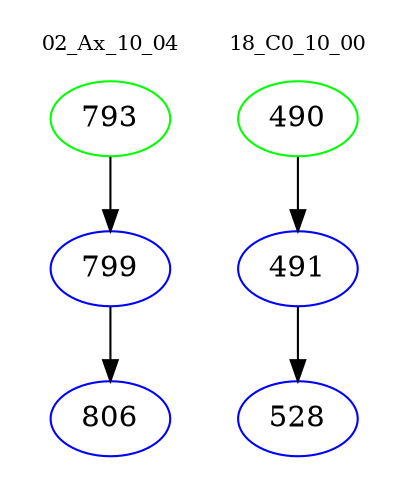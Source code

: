 digraph{
subgraph cluster_0 {
color = white
label = "02_Ax_10_04";
fontsize=10;
T0_793 [label="793", color="green"]
T0_793 -> T0_799 [color="black"]
T0_799 [label="799", color="blue"]
T0_799 -> T0_806 [color="black"]
T0_806 [label="806", color="blue"]
}
subgraph cluster_1 {
color = white
label = "18_C0_10_00";
fontsize=10;
T1_490 [label="490", color="green"]
T1_490 -> T1_491 [color="black"]
T1_491 [label="491", color="blue"]
T1_491 -> T1_528 [color="black"]
T1_528 [label="528", color="blue"]
}
}
